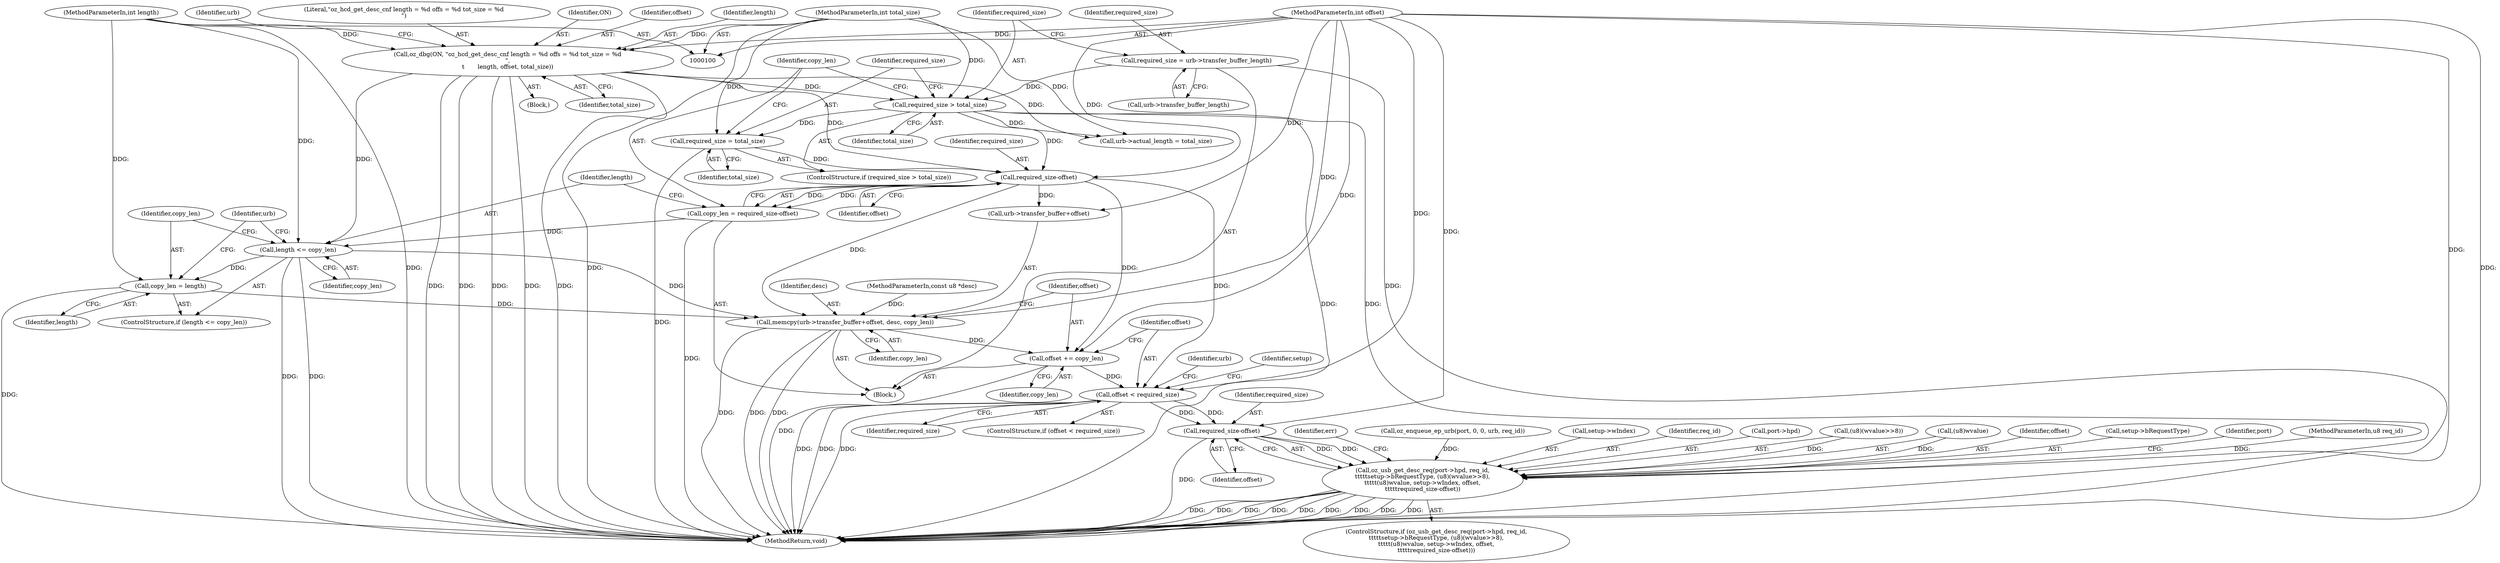 digraph "1_linux_b1bb5b49373b61bf9d2c73a4d30058ba6f069e4c@API" {
"1000162" [label="(Call,copy_len = length)"];
"1000159" [label="(Call,length <= copy_len)"];
"1000118" [label="(Call,oz_dbg(ON, \"oz_hcd_get_desc_cnf length = %d offs = %d tot_size = %d\n\",\n\t       length, offset, total_size))"];
"1000105" [label="(MethodParameterIn,int length)"];
"1000106" [label="(MethodParameterIn,int offset)"];
"1000107" [label="(MethodParameterIn,int total_size)"];
"1000153" [label="(Call,copy_len = required_size-offset)"];
"1000155" [label="(Call,required_size-offset)"];
"1000150" [label="(Call,required_size = total_size)"];
"1000147" [label="(Call,required_size > total_size)"];
"1000141" [label="(Call,required_size = urb->transfer_buffer_length)"];
"1000165" [label="(Call,memcpy(urb->transfer_buffer+offset, desc, copy_len))"];
"1000173" [label="(Call,offset += copy_len)"];
"1000177" [label="(Call,offset < required_size)"];
"1000229" [label="(Call,required_size-offset)"];
"1000209" [label="(Call,oz_usb_get_desc_req(port->hpd, req_id,\n\t\t\t\t\tsetup->bRequestType, (u8)(wvalue>>8),\n\t\t\t\t\t(u8)wvalue, setup->wIndex, offset,\n\t\t\t\t\trequired_size-offset))"];
"1000108" [label="(Block,)"];
"1000249" [label="(Identifier,urb)"];
"1000142" [label="(Identifier,required_size)"];
"1000247" [label="(Call,urb->actual_length = total_size)"];
"1000125" [label="(Identifier,urb)"];
"1000138" [label="(Block,)"];
"1000102" [label="(MethodParameterIn,u8 req_id)"];
"1000244" [label="(Identifier,err)"];
"1000106" [label="(MethodParameterIn,int offset)"];
"1000179" [label="(Identifier,required_size)"];
"1000163" [label="(Identifier,copy_len)"];
"1000151" [label="(Identifier,required_size)"];
"1000157" [label="(Identifier,offset)"];
"1000197" [label="(Call,oz_enqueue_ep_urb(port, 0, 0, urb, req_id))"];
"1000120" [label="(Literal,\"oz_hcd_get_desc_cnf length = %d offs = %d tot_size = %d\n\")"];
"1000166" [label="(Call,urb->transfer_buffer+offset)"];
"1000225" [label="(Call,setup->wIndex)"];
"1000119" [label="(Identifier,ON)"];
"1000174" [label="(Identifier,offset)"];
"1000213" [label="(Identifier,req_id)"];
"1000118" [label="(Call,oz_dbg(ON, \"oz_hcd_get_desc_cnf length = %d offs = %d tot_size = %d\n\",\n\t       length, offset, total_size))"];
"1000141" [label="(Call,required_size = urb->transfer_buffer_length)"];
"1000178" [label="(Identifier,offset)"];
"1000230" [label="(Identifier,required_size)"];
"1000173" [label="(Call,offset += copy_len)"];
"1000123" [label="(Identifier,total_size)"];
"1000260" [label="(MethodReturn,void)"];
"1000147" [label="(Call,required_size > total_size)"];
"1000208" [label="(ControlStructure,if (oz_usb_get_desc_req(port->hpd, req_id,\n\t\t\t\t\tsetup->bRequestType, (u8)(wvalue>>8),\n\t\t\t\t\t(u8)wvalue, setup->wIndex, offset,\n\t\t\t\t\trequired_size-offset)))"];
"1000168" [label="(Identifier,urb)"];
"1000156" [label="(Identifier,required_size)"];
"1000150" [label="(Call,required_size = total_size)"];
"1000152" [label="(Identifier,total_size)"];
"1000176" [label="(ControlStructure,if (offset < required_size))"];
"1000159" [label="(Call,length <= copy_len)"];
"1000165" [label="(Call,memcpy(urb->transfer_buffer+offset, desc, copy_len))"];
"1000149" [label="(Identifier,total_size)"];
"1000175" [label="(Identifier,copy_len)"];
"1000172" [label="(Identifier,copy_len)"];
"1000231" [label="(Identifier,offset)"];
"1000161" [label="(Identifier,copy_len)"];
"1000183" [label="(Identifier,setup)"];
"1000158" [label="(ControlStructure,if (length <= copy_len))"];
"1000210" [label="(Call,port->hpd)"];
"1000217" [label="(Call,(u8)(wvalue>>8))"];
"1000222" [label="(Call,(u8)wvalue)"];
"1000228" [label="(Identifier,offset)"];
"1000107" [label="(MethodParameterIn,int total_size)"];
"1000214" [label="(Call,setup->bRequestType)"];
"1000177" [label="(Call,offset < required_size)"];
"1000234" [label="(Identifier,port)"];
"1000209" [label="(Call,oz_usb_get_desc_req(port->hpd, req_id,\n\t\t\t\t\tsetup->bRequestType, (u8)(wvalue>>8),\n\t\t\t\t\t(u8)wvalue, setup->wIndex, offset,\n\t\t\t\t\trequired_size-offset))"];
"1000155" [label="(Call,required_size-offset)"];
"1000148" [label="(Identifier,required_size)"];
"1000122" [label="(Identifier,offset)"];
"1000164" [label="(Identifier,length)"];
"1000162" [label="(Call,copy_len = length)"];
"1000160" [label="(Identifier,length)"];
"1000154" [label="(Identifier,copy_len)"];
"1000143" [label="(Call,urb->transfer_buffer_length)"];
"1000171" [label="(Identifier,desc)"];
"1000146" [label="(ControlStructure,if (required_size > total_size))"];
"1000104" [label="(MethodParameterIn,const u8 *desc)"];
"1000229" [label="(Call,required_size-offset)"];
"1000153" [label="(Call,copy_len = required_size-offset)"];
"1000105" [label="(MethodParameterIn,int length)"];
"1000121" [label="(Identifier,length)"];
"1000162" -> "1000158"  [label="AST: "];
"1000162" -> "1000164"  [label="CFG: "];
"1000163" -> "1000162"  [label="AST: "];
"1000164" -> "1000162"  [label="AST: "];
"1000168" -> "1000162"  [label="CFG: "];
"1000162" -> "1000260"  [label="DDG: "];
"1000159" -> "1000162"  [label="DDG: "];
"1000105" -> "1000162"  [label="DDG: "];
"1000162" -> "1000165"  [label="DDG: "];
"1000159" -> "1000158"  [label="AST: "];
"1000159" -> "1000161"  [label="CFG: "];
"1000160" -> "1000159"  [label="AST: "];
"1000161" -> "1000159"  [label="AST: "];
"1000163" -> "1000159"  [label="CFG: "];
"1000168" -> "1000159"  [label="CFG: "];
"1000159" -> "1000260"  [label="DDG: "];
"1000159" -> "1000260"  [label="DDG: "];
"1000118" -> "1000159"  [label="DDG: "];
"1000105" -> "1000159"  [label="DDG: "];
"1000153" -> "1000159"  [label="DDG: "];
"1000159" -> "1000165"  [label="DDG: "];
"1000118" -> "1000108"  [label="AST: "];
"1000118" -> "1000123"  [label="CFG: "];
"1000119" -> "1000118"  [label="AST: "];
"1000120" -> "1000118"  [label="AST: "];
"1000121" -> "1000118"  [label="AST: "];
"1000122" -> "1000118"  [label="AST: "];
"1000123" -> "1000118"  [label="AST: "];
"1000125" -> "1000118"  [label="CFG: "];
"1000118" -> "1000260"  [label="DDG: "];
"1000118" -> "1000260"  [label="DDG: "];
"1000118" -> "1000260"  [label="DDG: "];
"1000118" -> "1000260"  [label="DDG: "];
"1000118" -> "1000260"  [label="DDG: "];
"1000105" -> "1000118"  [label="DDG: "];
"1000106" -> "1000118"  [label="DDG: "];
"1000107" -> "1000118"  [label="DDG: "];
"1000118" -> "1000147"  [label="DDG: "];
"1000118" -> "1000155"  [label="DDG: "];
"1000118" -> "1000247"  [label="DDG: "];
"1000105" -> "1000100"  [label="AST: "];
"1000105" -> "1000260"  [label="DDG: "];
"1000106" -> "1000100"  [label="AST: "];
"1000106" -> "1000260"  [label="DDG: "];
"1000106" -> "1000155"  [label="DDG: "];
"1000106" -> "1000165"  [label="DDG: "];
"1000106" -> "1000166"  [label="DDG: "];
"1000106" -> "1000173"  [label="DDG: "];
"1000106" -> "1000177"  [label="DDG: "];
"1000106" -> "1000209"  [label="DDG: "];
"1000106" -> "1000229"  [label="DDG: "];
"1000107" -> "1000100"  [label="AST: "];
"1000107" -> "1000260"  [label="DDG: "];
"1000107" -> "1000147"  [label="DDG: "];
"1000107" -> "1000150"  [label="DDG: "];
"1000107" -> "1000247"  [label="DDG: "];
"1000153" -> "1000138"  [label="AST: "];
"1000153" -> "1000155"  [label="CFG: "];
"1000154" -> "1000153"  [label="AST: "];
"1000155" -> "1000153"  [label="AST: "];
"1000160" -> "1000153"  [label="CFG: "];
"1000153" -> "1000260"  [label="DDG: "];
"1000155" -> "1000153"  [label="DDG: "];
"1000155" -> "1000153"  [label="DDG: "];
"1000155" -> "1000157"  [label="CFG: "];
"1000156" -> "1000155"  [label="AST: "];
"1000157" -> "1000155"  [label="AST: "];
"1000150" -> "1000155"  [label="DDG: "];
"1000147" -> "1000155"  [label="DDG: "];
"1000155" -> "1000165"  [label="DDG: "];
"1000155" -> "1000166"  [label="DDG: "];
"1000155" -> "1000173"  [label="DDG: "];
"1000155" -> "1000177"  [label="DDG: "];
"1000150" -> "1000146"  [label="AST: "];
"1000150" -> "1000152"  [label="CFG: "];
"1000151" -> "1000150"  [label="AST: "];
"1000152" -> "1000150"  [label="AST: "];
"1000154" -> "1000150"  [label="CFG: "];
"1000150" -> "1000260"  [label="DDG: "];
"1000147" -> "1000150"  [label="DDG: "];
"1000147" -> "1000146"  [label="AST: "];
"1000147" -> "1000149"  [label="CFG: "];
"1000148" -> "1000147"  [label="AST: "];
"1000149" -> "1000147"  [label="AST: "];
"1000151" -> "1000147"  [label="CFG: "];
"1000154" -> "1000147"  [label="CFG: "];
"1000147" -> "1000260"  [label="DDG: "];
"1000147" -> "1000260"  [label="DDG: "];
"1000141" -> "1000147"  [label="DDG: "];
"1000147" -> "1000247"  [label="DDG: "];
"1000141" -> "1000138"  [label="AST: "];
"1000141" -> "1000143"  [label="CFG: "];
"1000142" -> "1000141"  [label="AST: "];
"1000143" -> "1000141"  [label="AST: "];
"1000148" -> "1000141"  [label="CFG: "];
"1000141" -> "1000260"  [label="DDG: "];
"1000165" -> "1000138"  [label="AST: "];
"1000165" -> "1000172"  [label="CFG: "];
"1000166" -> "1000165"  [label="AST: "];
"1000171" -> "1000165"  [label="AST: "];
"1000172" -> "1000165"  [label="AST: "];
"1000174" -> "1000165"  [label="CFG: "];
"1000165" -> "1000260"  [label="DDG: "];
"1000165" -> "1000260"  [label="DDG: "];
"1000165" -> "1000260"  [label="DDG: "];
"1000104" -> "1000165"  [label="DDG: "];
"1000165" -> "1000173"  [label="DDG: "];
"1000173" -> "1000138"  [label="AST: "];
"1000173" -> "1000175"  [label="CFG: "];
"1000174" -> "1000173"  [label="AST: "];
"1000175" -> "1000173"  [label="AST: "];
"1000178" -> "1000173"  [label="CFG: "];
"1000173" -> "1000260"  [label="DDG: "];
"1000173" -> "1000177"  [label="DDG: "];
"1000177" -> "1000176"  [label="AST: "];
"1000177" -> "1000179"  [label="CFG: "];
"1000178" -> "1000177"  [label="AST: "];
"1000179" -> "1000177"  [label="AST: "];
"1000183" -> "1000177"  [label="CFG: "];
"1000249" -> "1000177"  [label="CFG: "];
"1000177" -> "1000260"  [label="DDG: "];
"1000177" -> "1000260"  [label="DDG: "];
"1000177" -> "1000260"  [label="DDG: "];
"1000177" -> "1000229"  [label="DDG: "];
"1000177" -> "1000229"  [label="DDG: "];
"1000229" -> "1000209"  [label="AST: "];
"1000229" -> "1000231"  [label="CFG: "];
"1000230" -> "1000229"  [label="AST: "];
"1000231" -> "1000229"  [label="AST: "];
"1000209" -> "1000229"  [label="CFG: "];
"1000229" -> "1000260"  [label="DDG: "];
"1000229" -> "1000209"  [label="DDG: "];
"1000229" -> "1000209"  [label="DDG: "];
"1000209" -> "1000208"  [label="AST: "];
"1000210" -> "1000209"  [label="AST: "];
"1000213" -> "1000209"  [label="AST: "];
"1000214" -> "1000209"  [label="AST: "];
"1000217" -> "1000209"  [label="AST: "];
"1000222" -> "1000209"  [label="AST: "];
"1000225" -> "1000209"  [label="AST: "];
"1000228" -> "1000209"  [label="AST: "];
"1000234" -> "1000209"  [label="CFG: "];
"1000244" -> "1000209"  [label="CFG: "];
"1000209" -> "1000260"  [label="DDG: "];
"1000209" -> "1000260"  [label="DDG: "];
"1000209" -> "1000260"  [label="DDG: "];
"1000209" -> "1000260"  [label="DDG: "];
"1000209" -> "1000260"  [label="DDG: "];
"1000209" -> "1000260"  [label="DDG: "];
"1000209" -> "1000260"  [label="DDG: "];
"1000209" -> "1000260"  [label="DDG: "];
"1000209" -> "1000260"  [label="DDG: "];
"1000197" -> "1000209"  [label="DDG: "];
"1000102" -> "1000209"  [label="DDG: "];
"1000217" -> "1000209"  [label="DDG: "];
"1000222" -> "1000209"  [label="DDG: "];
}
